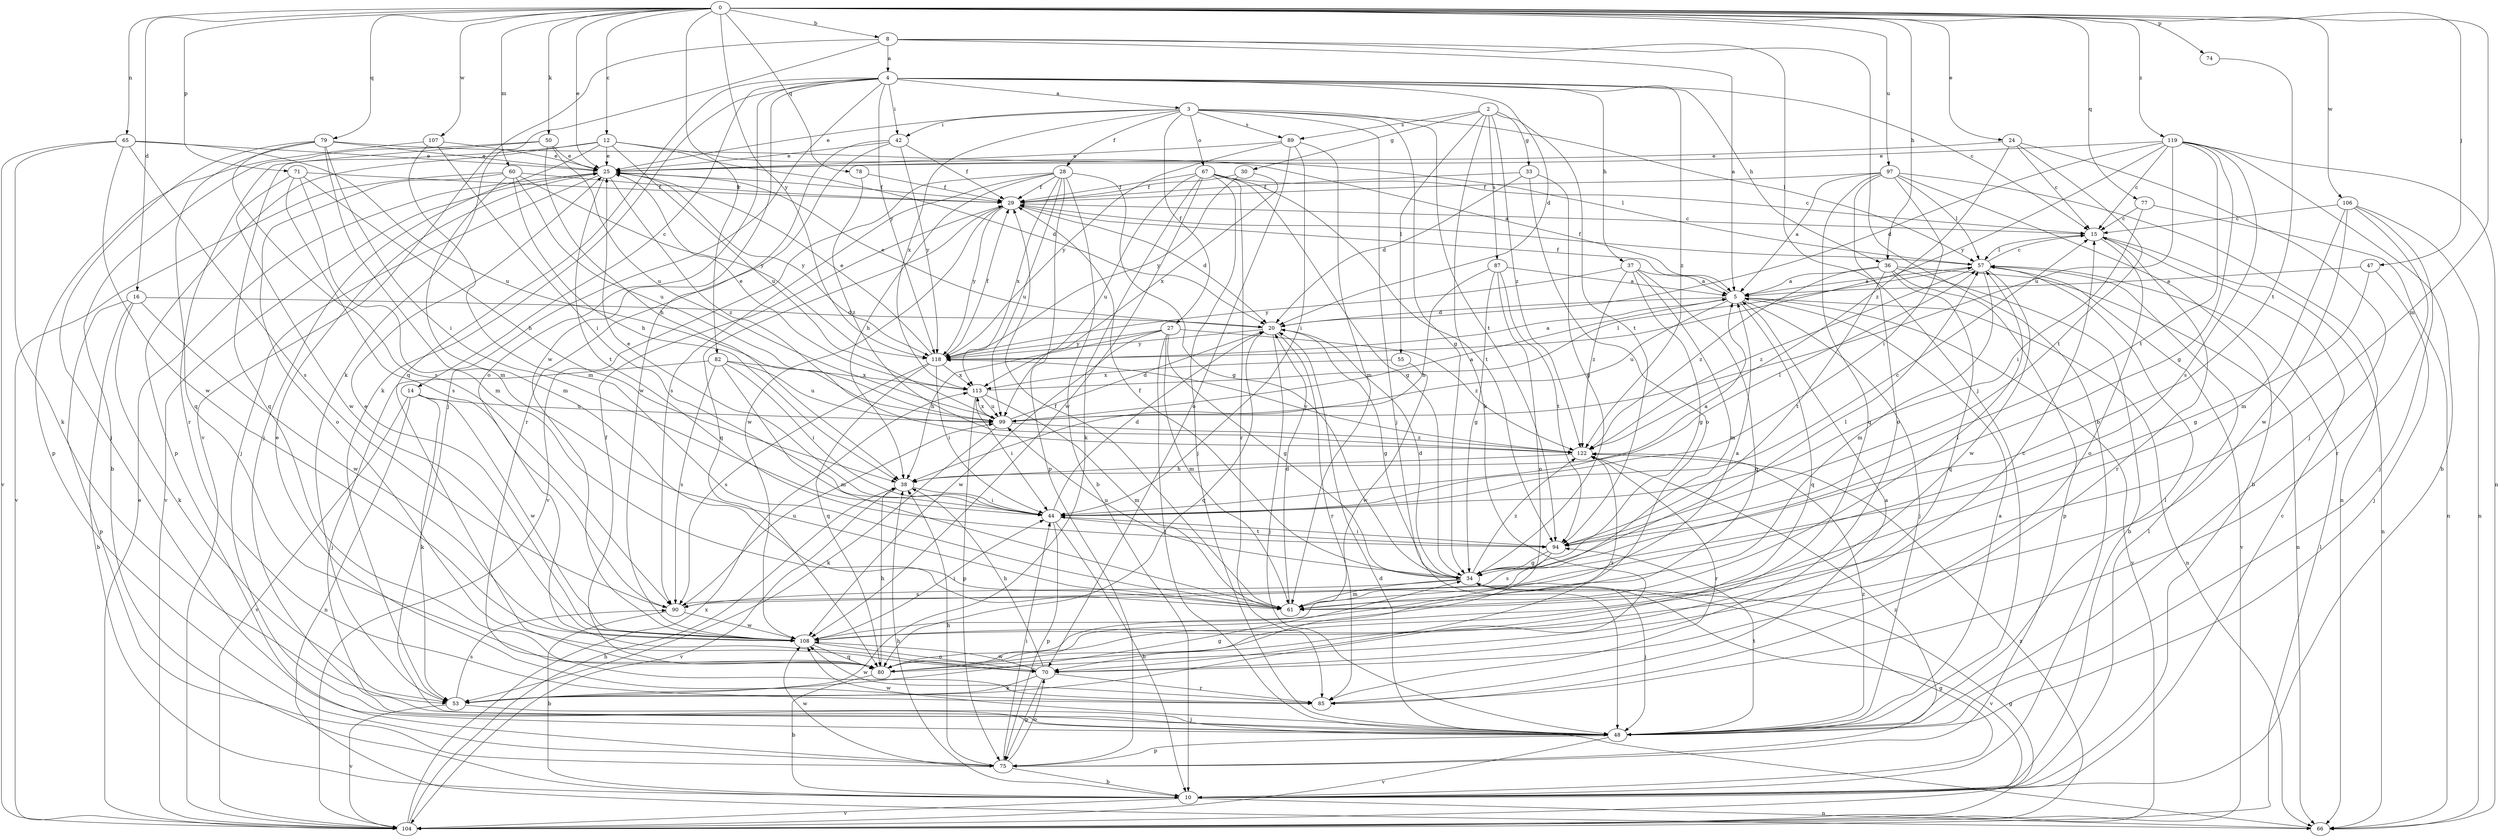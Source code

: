 strict digraph  {
0;
2;
3;
4;
5;
8;
10;
12;
14;
15;
16;
20;
24;
25;
27;
28;
29;
30;
33;
34;
36;
37;
38;
42;
44;
47;
48;
50;
53;
55;
57;
60;
61;
65;
66;
67;
70;
71;
74;
75;
77;
78;
79;
80;
82;
85;
87;
89;
90;
94;
97;
99;
104;
106;
107;
108;
113;
118;
119;
122;
0 -> 8  [label=b];
0 -> 12  [label=c];
0 -> 16  [label=d];
0 -> 24  [label=e];
0 -> 25  [label=e];
0 -> 36  [label=h];
0 -> 47  [label=j];
0 -> 50  [label=k];
0 -> 60  [label=m];
0 -> 61  [label=m];
0 -> 65  [label=n];
0 -> 71  [label=p];
0 -> 74  [label=p];
0 -> 77  [label=q];
0 -> 78  [label=q];
0 -> 79  [label=q];
0 -> 82  [label=r];
0 -> 97  [label=u];
0 -> 106  [label=w];
0 -> 107  [label=w];
0 -> 118  [label=y];
0 -> 119  [label=z];
2 -> 30  [label=g];
2 -> 33  [label=g];
2 -> 53  [label=k];
2 -> 55  [label=l];
2 -> 87  [label=s];
2 -> 89  [label=s];
2 -> 94  [label=t];
2 -> 122  [label=z];
3 -> 25  [label=e];
3 -> 27  [label=f];
3 -> 28  [label=f];
3 -> 34  [label=g];
3 -> 42  [label=i];
3 -> 48  [label=j];
3 -> 57  [label=l];
3 -> 67  [label=o];
3 -> 89  [label=s];
3 -> 94  [label=t];
3 -> 113  [label=x];
4 -> 3  [label=a];
4 -> 14  [label=c];
4 -> 15  [label=c];
4 -> 20  [label=d];
4 -> 36  [label=h];
4 -> 37  [label=h];
4 -> 42  [label=i];
4 -> 48  [label=j];
4 -> 53  [label=k];
4 -> 70  [label=o];
4 -> 80  [label=q];
4 -> 108  [label=w];
4 -> 118  [label=y];
4 -> 122  [label=z];
5 -> 20  [label=d];
5 -> 29  [label=f];
5 -> 48  [label=j];
5 -> 66  [label=n];
5 -> 80  [label=q];
5 -> 99  [label=u];
5 -> 104  [label=v];
8 -> 4  [label=a];
8 -> 5  [label=a];
8 -> 10  [label=b];
8 -> 48  [label=j];
8 -> 53  [label=k];
8 -> 104  [label=v];
10 -> 15  [label=c];
10 -> 34  [label=g];
10 -> 38  [label=h];
10 -> 57  [label=l];
10 -> 66  [label=n];
10 -> 104  [label=v];
12 -> 5  [label=a];
12 -> 20  [label=d];
12 -> 25  [label=e];
12 -> 48  [label=j];
12 -> 75  [label=p];
12 -> 80  [label=q];
12 -> 99  [label=u];
14 -> 53  [label=k];
14 -> 66  [label=n];
14 -> 99  [label=u];
14 -> 104  [label=v];
14 -> 108  [label=w];
15 -> 57  [label=l];
15 -> 66  [label=n];
15 -> 70  [label=o];
15 -> 85  [label=r];
16 -> 10  [label=b];
16 -> 20  [label=d];
16 -> 53  [label=k];
16 -> 75  [label=p];
16 -> 108  [label=w];
20 -> 25  [label=e];
20 -> 34  [label=g];
20 -> 48  [label=j];
20 -> 80  [label=q];
20 -> 85  [label=r];
20 -> 118  [label=y];
24 -> 15  [label=c];
24 -> 25  [label=e];
24 -> 48  [label=j];
24 -> 94  [label=t];
24 -> 122  [label=z];
25 -> 29  [label=f];
25 -> 48  [label=j];
25 -> 94  [label=t];
25 -> 104  [label=v];
25 -> 118  [label=y];
25 -> 122  [label=z];
27 -> 34  [label=g];
27 -> 38  [label=h];
27 -> 48  [label=j];
27 -> 61  [label=m];
27 -> 108  [label=w];
27 -> 118  [label=y];
27 -> 122  [label=z];
28 -> 10  [label=b];
28 -> 29  [label=f];
28 -> 34  [label=g];
28 -> 38  [label=h];
28 -> 75  [label=p];
28 -> 90  [label=s];
28 -> 99  [label=u];
28 -> 104  [label=v];
28 -> 113  [label=x];
29 -> 15  [label=c];
29 -> 20  [label=d];
29 -> 80  [label=q];
29 -> 108  [label=w];
29 -> 118  [label=y];
30 -> 29  [label=f];
30 -> 113  [label=x];
30 -> 118  [label=y];
33 -> 20  [label=d];
33 -> 29  [label=f];
33 -> 34  [label=g];
33 -> 70  [label=o];
34 -> 20  [label=d];
34 -> 29  [label=f];
34 -> 48  [label=j];
34 -> 57  [label=l];
34 -> 61  [label=m];
34 -> 90  [label=s];
34 -> 99  [label=u];
34 -> 104  [label=v];
34 -> 122  [label=z];
36 -> 5  [label=a];
36 -> 10  [label=b];
36 -> 66  [label=n];
36 -> 75  [label=p];
36 -> 80  [label=q];
36 -> 94  [label=t];
36 -> 122  [label=z];
37 -> 5  [label=a];
37 -> 34  [label=g];
37 -> 61  [label=m];
37 -> 80  [label=q];
37 -> 118  [label=y];
37 -> 122  [label=z];
38 -> 44  [label=i];
38 -> 57  [label=l];
38 -> 104  [label=v];
42 -> 25  [label=e];
42 -> 29  [label=f];
42 -> 85  [label=r];
42 -> 108  [label=w];
42 -> 118  [label=y];
44 -> 5  [label=a];
44 -> 10  [label=b];
44 -> 15  [label=c];
44 -> 20  [label=d];
44 -> 25  [label=e];
44 -> 75  [label=p];
44 -> 94  [label=t];
47 -> 5  [label=a];
47 -> 34  [label=g];
47 -> 48  [label=j];
48 -> 5  [label=a];
48 -> 57  [label=l];
48 -> 75  [label=p];
48 -> 94  [label=t];
48 -> 104  [label=v];
48 -> 108  [label=w];
48 -> 122  [label=z];
50 -> 10  [label=b];
50 -> 25  [label=e];
50 -> 38  [label=h];
50 -> 85  [label=r];
50 -> 99  [label=u];
53 -> 34  [label=g];
53 -> 48  [label=j];
53 -> 90  [label=s];
53 -> 104  [label=v];
55 -> 108  [label=w];
55 -> 113  [label=x];
57 -> 5  [label=a];
57 -> 15  [label=c];
57 -> 29  [label=f];
57 -> 61  [label=m];
57 -> 104  [label=v];
57 -> 108  [label=w];
57 -> 122  [label=z];
60 -> 29  [label=f];
60 -> 38  [label=h];
60 -> 61  [label=m];
60 -> 70  [label=o];
60 -> 99  [label=u];
60 -> 104  [label=v];
60 -> 118  [label=y];
61 -> 5  [label=a];
61 -> 20  [label=d];
61 -> 29  [label=f];
61 -> 57  [label=l];
65 -> 25  [label=e];
65 -> 53  [label=k];
65 -> 90  [label=s];
65 -> 99  [label=u];
65 -> 104  [label=v];
65 -> 108  [label=w];
66 -> 20  [label=d];
67 -> 15  [label=c];
67 -> 29  [label=f];
67 -> 34  [label=g];
67 -> 48  [label=j];
67 -> 53  [label=k];
67 -> 85  [label=r];
67 -> 94  [label=t];
67 -> 99  [label=u];
67 -> 108  [label=w];
70 -> 38  [label=h];
70 -> 53  [label=k];
70 -> 75  [label=p];
70 -> 85  [label=r];
70 -> 108  [label=w];
71 -> 29  [label=f];
71 -> 38  [label=h];
71 -> 61  [label=m];
71 -> 90  [label=s];
71 -> 108  [label=w];
74 -> 94  [label=t];
75 -> 10  [label=b];
75 -> 38  [label=h];
75 -> 44  [label=i];
75 -> 70  [label=o];
75 -> 108  [label=w];
75 -> 122  [label=z];
77 -> 15  [label=c];
77 -> 44  [label=i];
77 -> 66  [label=n];
78 -> 29  [label=f];
78 -> 122  [label=z];
79 -> 25  [label=e];
79 -> 44  [label=i];
79 -> 48  [label=j];
79 -> 57  [label=l];
79 -> 61  [label=m];
79 -> 80  [label=q];
79 -> 90  [label=s];
80 -> 10  [label=b];
80 -> 15  [label=c];
80 -> 29  [label=f];
80 -> 38  [label=h];
80 -> 122  [label=z];
82 -> 44  [label=i];
82 -> 48  [label=j];
82 -> 61  [label=m];
82 -> 90  [label=s];
82 -> 99  [label=u];
82 -> 113  [label=x];
85 -> 5  [label=a];
85 -> 25  [label=e];
85 -> 108  [label=w];
87 -> 5  [label=a];
87 -> 34  [label=g];
87 -> 38  [label=h];
87 -> 70  [label=o];
87 -> 94  [label=t];
89 -> 25  [label=e];
89 -> 44  [label=i];
89 -> 61  [label=m];
89 -> 70  [label=o];
89 -> 118  [label=y];
90 -> 10  [label=b];
90 -> 99  [label=u];
90 -> 108  [label=w];
94 -> 34  [label=g];
94 -> 44  [label=i];
94 -> 90  [label=s];
97 -> 5  [label=a];
97 -> 10  [label=b];
97 -> 29  [label=f];
97 -> 44  [label=i];
97 -> 57  [label=l];
97 -> 66  [label=n];
97 -> 70  [label=o];
97 -> 80  [label=q];
99 -> 5  [label=a];
99 -> 20  [label=d];
99 -> 53  [label=k];
99 -> 113  [label=x];
99 -> 122  [label=z];
104 -> 25  [label=e];
104 -> 34  [label=g];
104 -> 38  [label=h];
104 -> 57  [label=l];
104 -> 113  [label=x];
104 -> 122  [label=z];
106 -> 15  [label=c];
106 -> 48  [label=j];
106 -> 61  [label=m];
106 -> 66  [label=n];
106 -> 85  [label=r];
106 -> 108  [label=w];
107 -> 25  [label=e];
107 -> 44  [label=i];
107 -> 61  [label=m];
107 -> 75  [label=p];
108 -> 25  [label=e];
108 -> 44  [label=i];
108 -> 70  [label=o];
108 -> 80  [label=q];
113 -> 25  [label=e];
113 -> 44  [label=i];
113 -> 57  [label=l];
113 -> 61  [label=m];
113 -> 75  [label=p];
113 -> 99  [label=u];
118 -> 5  [label=a];
118 -> 25  [label=e];
118 -> 29  [label=f];
118 -> 44  [label=i];
118 -> 80  [label=q];
118 -> 90  [label=s];
118 -> 113  [label=x];
119 -> 10  [label=b];
119 -> 15  [label=c];
119 -> 20  [label=d];
119 -> 25  [label=e];
119 -> 34  [label=g];
119 -> 66  [label=n];
119 -> 90  [label=s];
119 -> 94  [label=t];
119 -> 99  [label=u];
119 -> 118  [label=y];
122 -> 38  [label=h];
122 -> 85  [label=r];
122 -> 118  [label=y];
}
